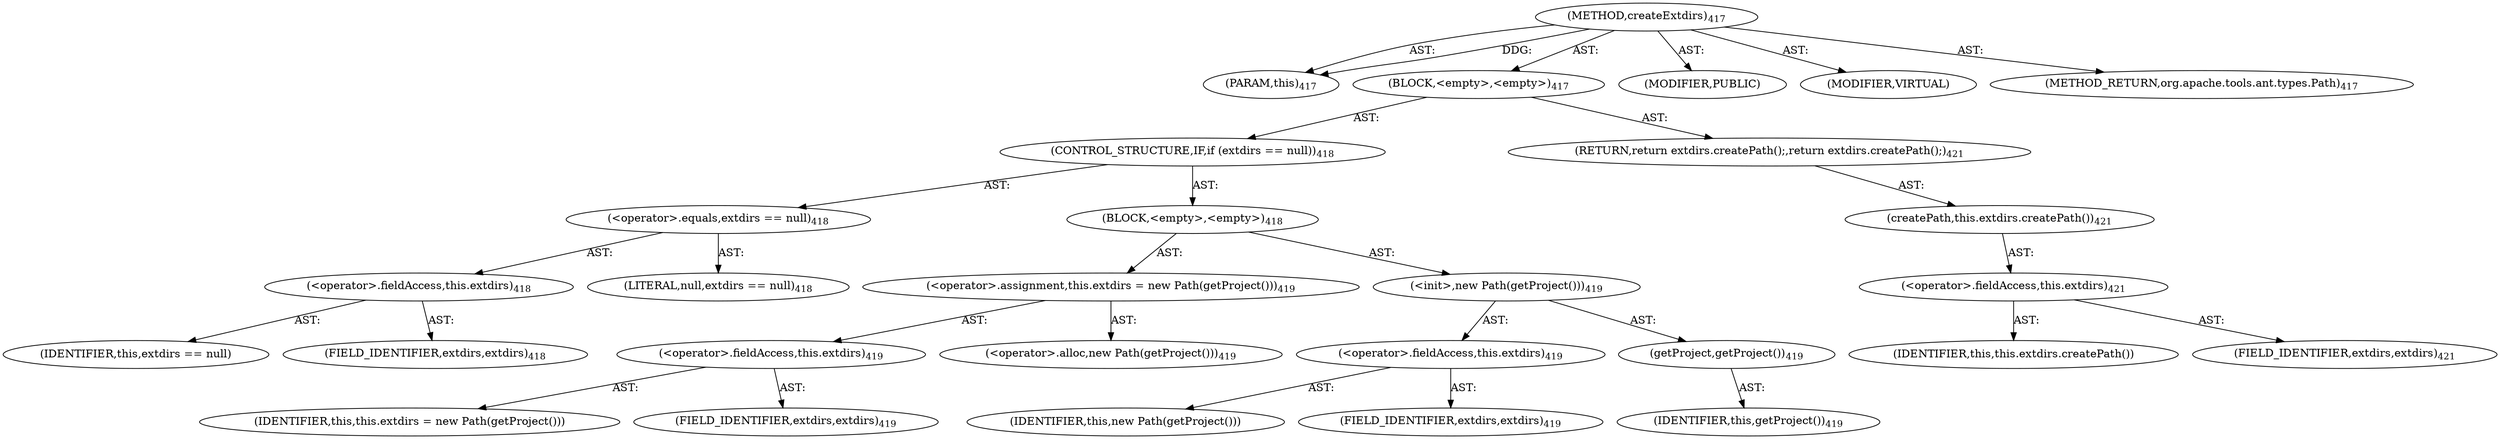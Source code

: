 digraph "createExtdirs" {  
"111669149721" [label = <(METHOD,createExtdirs)<SUB>417</SUB>> ]
"115964117005" [label = <(PARAM,this)<SUB>417</SUB>> ]
"25769803823" [label = <(BLOCK,&lt;empty&gt;,&lt;empty&gt;)<SUB>417</SUB>> ]
"47244640278" [label = <(CONTROL_STRUCTURE,IF,if (extdirs == null))<SUB>418</SUB>> ]
"30064771227" [label = <(&lt;operator&gt;.equals,extdirs == null)<SUB>418</SUB>> ]
"30064771228" [label = <(&lt;operator&gt;.fieldAccess,this.extdirs)<SUB>418</SUB>> ]
"68719476877" [label = <(IDENTIFIER,this,extdirs == null)> ]
"55834574919" [label = <(FIELD_IDENTIFIER,extdirs,extdirs)<SUB>418</SUB>> ]
"90194313245" [label = <(LITERAL,null,extdirs == null)<SUB>418</SUB>> ]
"25769803824" [label = <(BLOCK,&lt;empty&gt;,&lt;empty&gt;)<SUB>418</SUB>> ]
"30064771229" [label = <(&lt;operator&gt;.assignment,this.extdirs = new Path(getProject()))<SUB>419</SUB>> ]
"30064771230" [label = <(&lt;operator&gt;.fieldAccess,this.extdirs)<SUB>419</SUB>> ]
"68719476878" [label = <(IDENTIFIER,this,this.extdirs = new Path(getProject()))> ]
"55834574920" [label = <(FIELD_IDENTIFIER,extdirs,extdirs)<SUB>419</SUB>> ]
"30064771231" [label = <(&lt;operator&gt;.alloc,new Path(getProject()))<SUB>419</SUB>> ]
"30064771232" [label = <(&lt;init&gt;,new Path(getProject()))<SUB>419</SUB>> ]
"30064771233" [label = <(&lt;operator&gt;.fieldAccess,this.extdirs)<SUB>419</SUB>> ]
"68719476879" [label = <(IDENTIFIER,this,new Path(getProject()))> ]
"55834574921" [label = <(FIELD_IDENTIFIER,extdirs,extdirs)<SUB>419</SUB>> ]
"30064771234" [label = <(getProject,getProject())<SUB>419</SUB>> ]
"68719476753" [label = <(IDENTIFIER,this,getProject())<SUB>419</SUB>> ]
"146028888077" [label = <(RETURN,return extdirs.createPath();,return extdirs.createPath();)<SUB>421</SUB>> ]
"30064771235" [label = <(createPath,this.extdirs.createPath())<SUB>421</SUB>> ]
"30064771236" [label = <(&lt;operator&gt;.fieldAccess,this.extdirs)<SUB>421</SUB>> ]
"68719476880" [label = <(IDENTIFIER,this,this.extdirs.createPath())> ]
"55834574922" [label = <(FIELD_IDENTIFIER,extdirs,extdirs)<SUB>421</SUB>> ]
"133143986255" [label = <(MODIFIER,PUBLIC)> ]
"133143986256" [label = <(MODIFIER,VIRTUAL)> ]
"128849018905" [label = <(METHOD_RETURN,org.apache.tools.ant.types.Path)<SUB>417</SUB>> ]
  "111669149721" -> "115964117005"  [ label = "AST: "] 
  "111669149721" -> "25769803823"  [ label = "AST: "] 
  "111669149721" -> "133143986255"  [ label = "AST: "] 
  "111669149721" -> "133143986256"  [ label = "AST: "] 
  "111669149721" -> "128849018905"  [ label = "AST: "] 
  "25769803823" -> "47244640278"  [ label = "AST: "] 
  "25769803823" -> "146028888077"  [ label = "AST: "] 
  "47244640278" -> "30064771227"  [ label = "AST: "] 
  "47244640278" -> "25769803824"  [ label = "AST: "] 
  "30064771227" -> "30064771228"  [ label = "AST: "] 
  "30064771227" -> "90194313245"  [ label = "AST: "] 
  "30064771228" -> "68719476877"  [ label = "AST: "] 
  "30064771228" -> "55834574919"  [ label = "AST: "] 
  "25769803824" -> "30064771229"  [ label = "AST: "] 
  "25769803824" -> "30064771232"  [ label = "AST: "] 
  "30064771229" -> "30064771230"  [ label = "AST: "] 
  "30064771229" -> "30064771231"  [ label = "AST: "] 
  "30064771230" -> "68719476878"  [ label = "AST: "] 
  "30064771230" -> "55834574920"  [ label = "AST: "] 
  "30064771232" -> "30064771233"  [ label = "AST: "] 
  "30064771232" -> "30064771234"  [ label = "AST: "] 
  "30064771233" -> "68719476879"  [ label = "AST: "] 
  "30064771233" -> "55834574921"  [ label = "AST: "] 
  "30064771234" -> "68719476753"  [ label = "AST: "] 
  "146028888077" -> "30064771235"  [ label = "AST: "] 
  "30064771235" -> "30064771236"  [ label = "AST: "] 
  "30064771236" -> "68719476880"  [ label = "AST: "] 
  "30064771236" -> "55834574922"  [ label = "AST: "] 
  "111669149721" -> "115964117005"  [ label = "DDG: "] 
}
